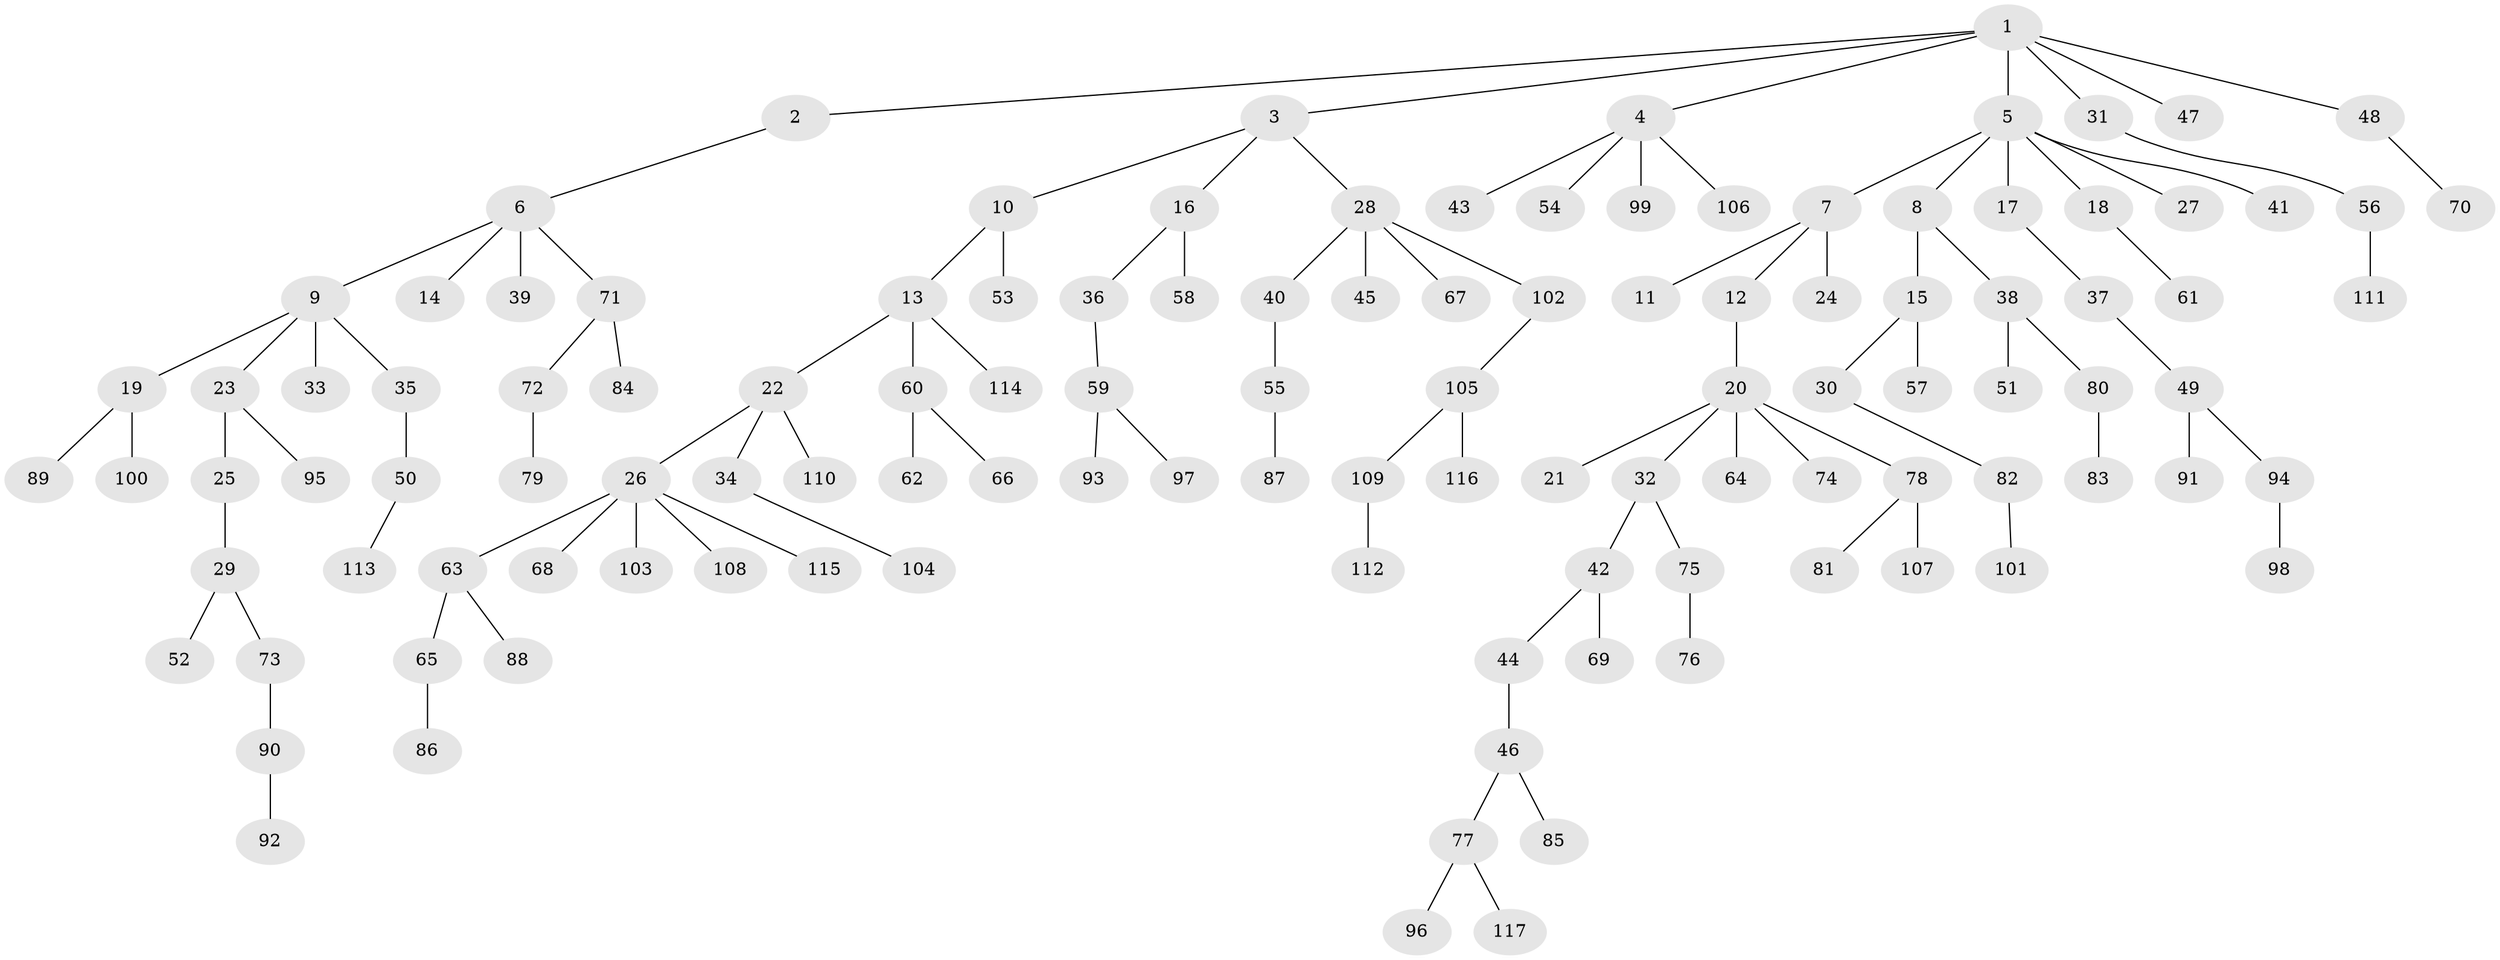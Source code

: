 // coarse degree distribution, {3: 0.0975609756097561, 2: 0.35365853658536583, 6: 0.036585365853658534, 1: 0.43902439024390244, 4: 0.04878048780487805, 5: 0.024390243902439025}
// Generated by graph-tools (version 1.1) at 2025/37/03/04/25 23:37:29]
// undirected, 117 vertices, 116 edges
graph export_dot {
  node [color=gray90,style=filled];
  1;
  2;
  3;
  4;
  5;
  6;
  7;
  8;
  9;
  10;
  11;
  12;
  13;
  14;
  15;
  16;
  17;
  18;
  19;
  20;
  21;
  22;
  23;
  24;
  25;
  26;
  27;
  28;
  29;
  30;
  31;
  32;
  33;
  34;
  35;
  36;
  37;
  38;
  39;
  40;
  41;
  42;
  43;
  44;
  45;
  46;
  47;
  48;
  49;
  50;
  51;
  52;
  53;
  54;
  55;
  56;
  57;
  58;
  59;
  60;
  61;
  62;
  63;
  64;
  65;
  66;
  67;
  68;
  69;
  70;
  71;
  72;
  73;
  74;
  75;
  76;
  77;
  78;
  79;
  80;
  81;
  82;
  83;
  84;
  85;
  86;
  87;
  88;
  89;
  90;
  91;
  92;
  93;
  94;
  95;
  96;
  97;
  98;
  99;
  100;
  101;
  102;
  103;
  104;
  105;
  106;
  107;
  108;
  109;
  110;
  111;
  112;
  113;
  114;
  115;
  116;
  117;
  1 -- 2;
  1 -- 3;
  1 -- 4;
  1 -- 5;
  1 -- 31;
  1 -- 47;
  1 -- 48;
  2 -- 6;
  3 -- 10;
  3 -- 16;
  3 -- 28;
  4 -- 43;
  4 -- 54;
  4 -- 99;
  4 -- 106;
  5 -- 7;
  5 -- 8;
  5 -- 17;
  5 -- 18;
  5 -- 27;
  5 -- 41;
  6 -- 9;
  6 -- 14;
  6 -- 39;
  6 -- 71;
  7 -- 11;
  7 -- 12;
  7 -- 24;
  8 -- 15;
  8 -- 38;
  9 -- 19;
  9 -- 23;
  9 -- 33;
  9 -- 35;
  10 -- 13;
  10 -- 53;
  12 -- 20;
  13 -- 22;
  13 -- 60;
  13 -- 114;
  15 -- 30;
  15 -- 57;
  16 -- 36;
  16 -- 58;
  17 -- 37;
  18 -- 61;
  19 -- 89;
  19 -- 100;
  20 -- 21;
  20 -- 32;
  20 -- 64;
  20 -- 74;
  20 -- 78;
  22 -- 26;
  22 -- 34;
  22 -- 110;
  23 -- 25;
  23 -- 95;
  25 -- 29;
  26 -- 63;
  26 -- 68;
  26 -- 103;
  26 -- 108;
  26 -- 115;
  28 -- 40;
  28 -- 45;
  28 -- 67;
  28 -- 102;
  29 -- 52;
  29 -- 73;
  30 -- 82;
  31 -- 56;
  32 -- 42;
  32 -- 75;
  34 -- 104;
  35 -- 50;
  36 -- 59;
  37 -- 49;
  38 -- 51;
  38 -- 80;
  40 -- 55;
  42 -- 44;
  42 -- 69;
  44 -- 46;
  46 -- 77;
  46 -- 85;
  48 -- 70;
  49 -- 91;
  49 -- 94;
  50 -- 113;
  55 -- 87;
  56 -- 111;
  59 -- 93;
  59 -- 97;
  60 -- 62;
  60 -- 66;
  63 -- 65;
  63 -- 88;
  65 -- 86;
  71 -- 72;
  71 -- 84;
  72 -- 79;
  73 -- 90;
  75 -- 76;
  77 -- 96;
  77 -- 117;
  78 -- 81;
  78 -- 107;
  80 -- 83;
  82 -- 101;
  90 -- 92;
  94 -- 98;
  102 -- 105;
  105 -- 109;
  105 -- 116;
  109 -- 112;
}
